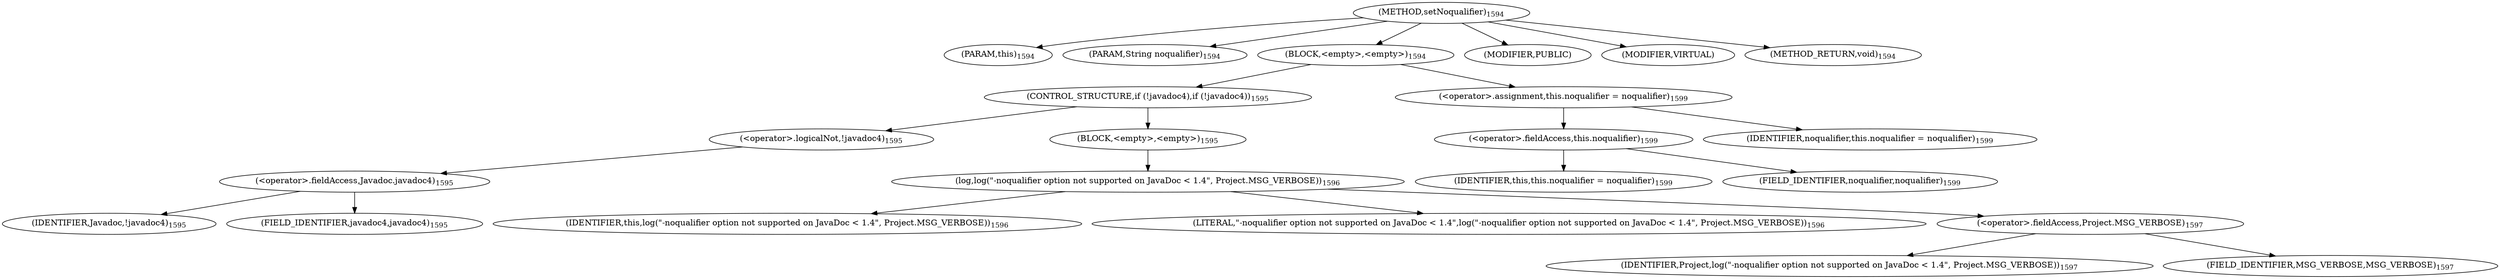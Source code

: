 digraph "setNoqualifier" {  
"2909" [label = <(METHOD,setNoqualifier)<SUB>1594</SUB>> ]
"299" [label = <(PARAM,this)<SUB>1594</SUB>> ]
"2910" [label = <(PARAM,String noqualifier)<SUB>1594</SUB>> ]
"2911" [label = <(BLOCK,&lt;empty&gt;,&lt;empty&gt;)<SUB>1594</SUB>> ]
"2912" [label = <(CONTROL_STRUCTURE,if (!javadoc4),if (!javadoc4))<SUB>1595</SUB>> ]
"2913" [label = <(&lt;operator&gt;.logicalNot,!javadoc4)<SUB>1595</SUB>> ]
"2914" [label = <(&lt;operator&gt;.fieldAccess,Javadoc.javadoc4)<SUB>1595</SUB>> ]
"2915" [label = <(IDENTIFIER,Javadoc,!javadoc4)<SUB>1595</SUB>> ]
"2916" [label = <(FIELD_IDENTIFIER,javadoc4,javadoc4)<SUB>1595</SUB>> ]
"2917" [label = <(BLOCK,&lt;empty&gt;,&lt;empty&gt;)<SUB>1595</SUB>> ]
"2918" [label = <(log,log(&quot;-noqualifier option not supported on JavaDoc &lt; 1.4&quot;, Project.MSG_VERBOSE))<SUB>1596</SUB>> ]
"298" [label = <(IDENTIFIER,this,log(&quot;-noqualifier option not supported on JavaDoc &lt; 1.4&quot;, Project.MSG_VERBOSE))<SUB>1596</SUB>> ]
"2919" [label = <(LITERAL,&quot;-noqualifier option not supported on JavaDoc &lt; 1.4&quot;,log(&quot;-noqualifier option not supported on JavaDoc &lt; 1.4&quot;, Project.MSG_VERBOSE))<SUB>1596</SUB>> ]
"2920" [label = <(&lt;operator&gt;.fieldAccess,Project.MSG_VERBOSE)<SUB>1597</SUB>> ]
"2921" [label = <(IDENTIFIER,Project,log(&quot;-noqualifier option not supported on JavaDoc &lt; 1.4&quot;, Project.MSG_VERBOSE))<SUB>1597</SUB>> ]
"2922" [label = <(FIELD_IDENTIFIER,MSG_VERBOSE,MSG_VERBOSE)<SUB>1597</SUB>> ]
"2923" [label = <(&lt;operator&gt;.assignment,this.noqualifier = noqualifier)<SUB>1599</SUB>> ]
"2924" [label = <(&lt;operator&gt;.fieldAccess,this.noqualifier)<SUB>1599</SUB>> ]
"300" [label = <(IDENTIFIER,this,this.noqualifier = noqualifier)<SUB>1599</SUB>> ]
"2925" [label = <(FIELD_IDENTIFIER,noqualifier,noqualifier)<SUB>1599</SUB>> ]
"2926" [label = <(IDENTIFIER,noqualifier,this.noqualifier = noqualifier)<SUB>1599</SUB>> ]
"2927" [label = <(MODIFIER,PUBLIC)> ]
"2928" [label = <(MODIFIER,VIRTUAL)> ]
"2929" [label = <(METHOD_RETURN,void)<SUB>1594</SUB>> ]
  "2909" -> "299" 
  "2909" -> "2910" 
  "2909" -> "2911" 
  "2909" -> "2927" 
  "2909" -> "2928" 
  "2909" -> "2929" 
  "2911" -> "2912" 
  "2911" -> "2923" 
  "2912" -> "2913" 
  "2912" -> "2917" 
  "2913" -> "2914" 
  "2914" -> "2915" 
  "2914" -> "2916" 
  "2917" -> "2918" 
  "2918" -> "298" 
  "2918" -> "2919" 
  "2918" -> "2920" 
  "2920" -> "2921" 
  "2920" -> "2922" 
  "2923" -> "2924" 
  "2923" -> "2926" 
  "2924" -> "300" 
  "2924" -> "2925" 
}
